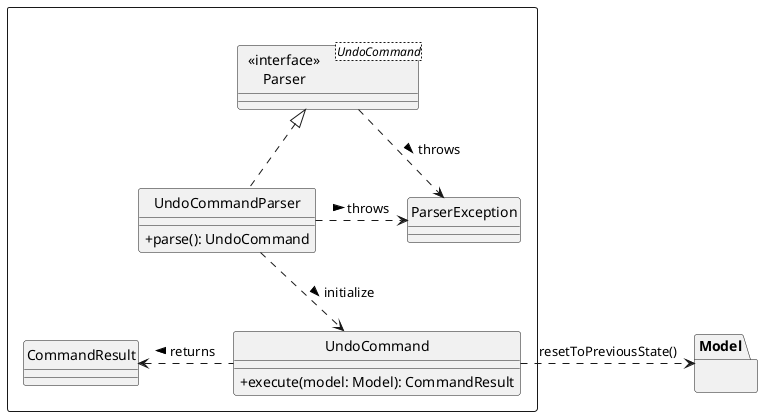@startuml
hide circle
skinparam classAttributeIconSize 0

package Model {
}

Package " "<<Rectangle>>{
Class "  <<interface>>  \nParser" as Parser<UndoCommand>
Class UndoCommandParser {
    +parse(): UndoCommand
}


Class ParserException

class UndoCommand{
    +execute(model: Model): CommandResult
}
class CommandResult
}

UndoCommandParser .up.|> Parser
Parser .right.> ParserException: throws >
UndoCommandParser .right.> ParserException: throws >

UndoCommandParser .down.> UndoCommand: initialize >
UndoCommand .left.> CommandResult: returns >
UndoCommand .right.> Model: resetToPreviousState()



@enduml
